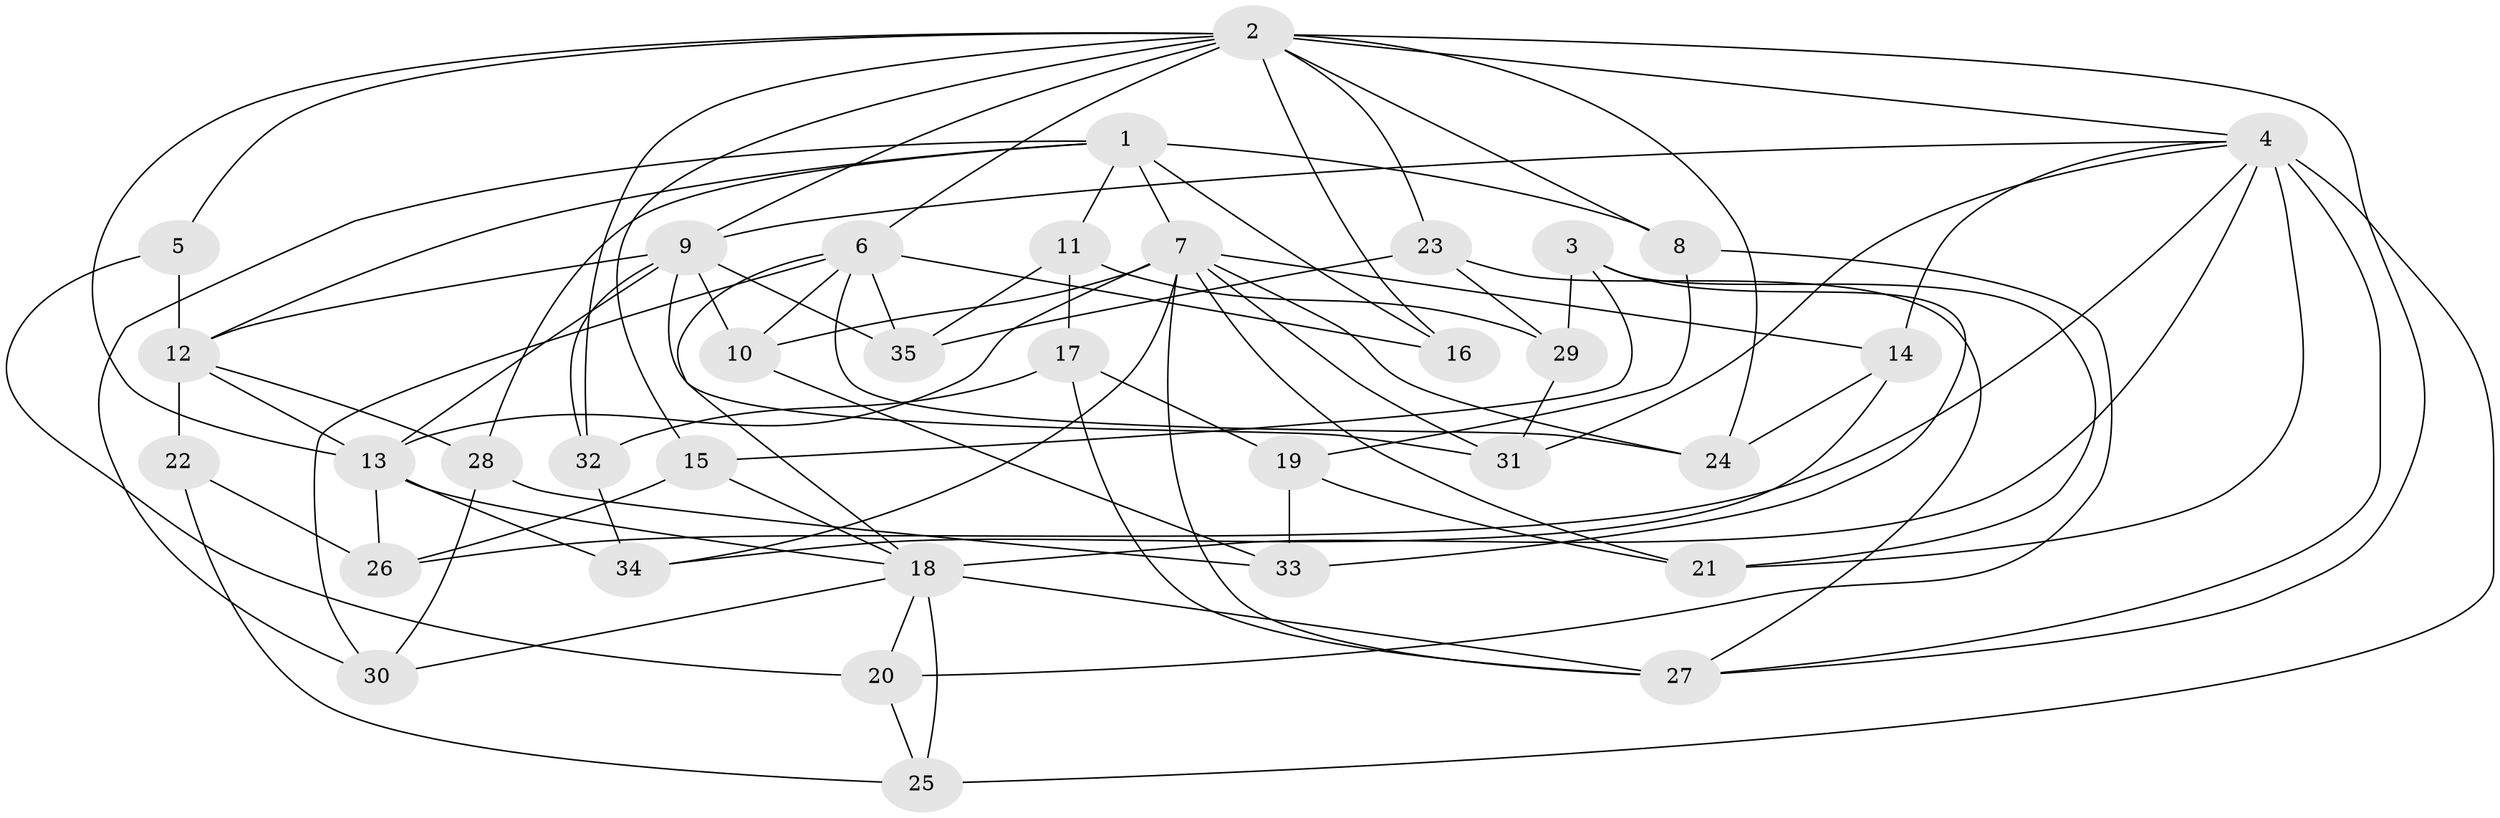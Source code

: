 // original degree distribution, {4: 1.0}
// Generated by graph-tools (version 1.1) at 2025/38/03/09/25 02:38:10]
// undirected, 35 vertices, 88 edges
graph export_dot {
graph [start="1"]
  node [color=gray90,style=filled];
  1;
  2;
  3;
  4;
  5;
  6;
  7;
  8;
  9;
  10;
  11;
  12;
  13;
  14;
  15;
  16;
  17;
  18;
  19;
  20;
  21;
  22;
  23;
  24;
  25;
  26;
  27;
  28;
  29;
  30;
  31;
  32;
  33;
  34;
  35;
  1 -- 7 [weight=2.0];
  1 -- 8 [weight=1.0];
  1 -- 11 [weight=1.0];
  1 -- 12 [weight=1.0];
  1 -- 16 [weight=1.0];
  1 -- 28 [weight=1.0];
  1 -- 30 [weight=1.0];
  2 -- 4 [weight=1.0];
  2 -- 5 [weight=1.0];
  2 -- 6 [weight=1.0];
  2 -- 8 [weight=1.0];
  2 -- 9 [weight=1.0];
  2 -- 13 [weight=1.0];
  2 -- 15 [weight=1.0];
  2 -- 16 [weight=1.0];
  2 -- 23 [weight=1.0];
  2 -- 24 [weight=1.0];
  2 -- 27 [weight=1.0];
  2 -- 32 [weight=1.0];
  3 -- 15 [weight=1.0];
  3 -- 21 [weight=1.0];
  3 -- 29 [weight=1.0];
  3 -- 33 [weight=1.0];
  4 -- 9 [weight=1.0];
  4 -- 14 [weight=1.0];
  4 -- 18 [weight=3.0];
  4 -- 21 [weight=1.0];
  4 -- 25 [weight=1.0];
  4 -- 26 [weight=1.0];
  4 -- 27 [weight=2.0];
  4 -- 31 [weight=1.0];
  5 -- 12 [weight=4.0];
  5 -- 20 [weight=1.0];
  6 -- 10 [weight=1.0];
  6 -- 16 [weight=2.0];
  6 -- 18 [weight=1.0];
  6 -- 24 [weight=1.0];
  6 -- 30 [weight=1.0];
  6 -- 35 [weight=1.0];
  7 -- 10 [weight=1.0];
  7 -- 13 [weight=1.0];
  7 -- 14 [weight=1.0];
  7 -- 21 [weight=1.0];
  7 -- 24 [weight=1.0];
  7 -- 27 [weight=1.0];
  7 -- 31 [weight=1.0];
  7 -- 34 [weight=1.0];
  8 -- 19 [weight=1.0];
  8 -- 20 [weight=1.0];
  9 -- 10 [weight=1.0];
  9 -- 12 [weight=1.0];
  9 -- 13 [weight=1.0];
  9 -- 31 [weight=1.0];
  9 -- 32 [weight=1.0];
  9 -- 35 [weight=1.0];
  10 -- 33 [weight=1.0];
  11 -- 17 [weight=1.0];
  11 -- 29 [weight=1.0];
  11 -- 35 [weight=1.0];
  12 -- 13 [weight=1.0];
  12 -- 22 [weight=2.0];
  12 -- 28 [weight=1.0];
  13 -- 18 [weight=2.0];
  13 -- 26 [weight=1.0];
  13 -- 34 [weight=1.0];
  14 -- 24 [weight=1.0];
  14 -- 34 [weight=1.0];
  15 -- 18 [weight=1.0];
  15 -- 26 [weight=1.0];
  17 -- 19 [weight=1.0];
  17 -- 27 [weight=1.0];
  17 -- 32 [weight=1.0];
  18 -- 20 [weight=1.0];
  18 -- 25 [weight=1.0];
  18 -- 27 [weight=2.0];
  18 -- 30 [weight=1.0];
  19 -- 21 [weight=1.0];
  19 -- 33 [weight=1.0];
  20 -- 25 [weight=1.0];
  22 -- 25 [weight=1.0];
  22 -- 26 [weight=1.0];
  23 -- 27 [weight=1.0];
  23 -- 29 [weight=1.0];
  23 -- 35 [weight=1.0];
  28 -- 30 [weight=1.0];
  28 -- 33 [weight=1.0];
  29 -- 31 [weight=1.0];
  32 -- 34 [weight=1.0];
}
